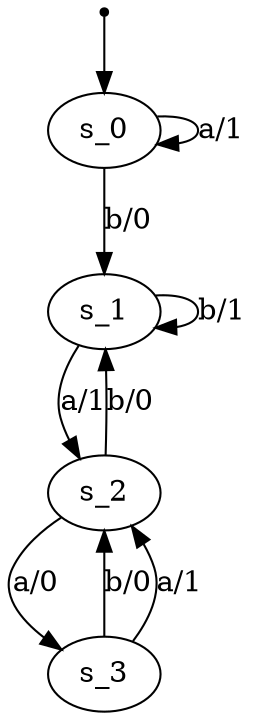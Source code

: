 digraph fsm {
	s_0 [root=true]
	s_1
	s_2
	s_3
	qi [shape = point]
	qi -> s_0
	s_0 -> s_1 [label="b/0"]
	s_1 -> s_2 [label="a/1"]
	s_2 -> s_3 [label="a/0"]
	s_3 -> s_2 [label="b/0"]
	s_3 -> s_2 [label="a/1"]
	s_2 -> s_1 [label="b/0"]
	s_1 -> s_1 [label="b/1"]
	s_0 -> s_0 [label="a/1"]
}